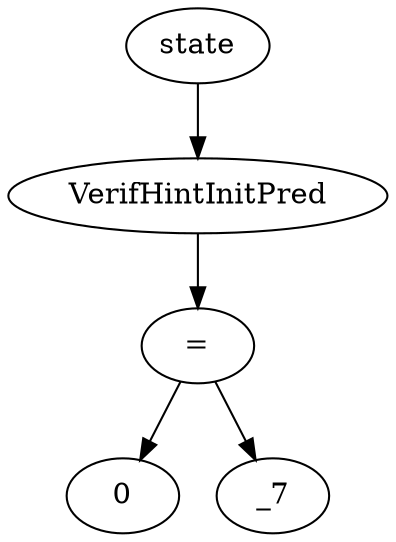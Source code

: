 digraph dag {
0 [label="state"];
1 [label="VerifHintInitPred"];
2 [label="="];
3 [label="0"];
4 [label="_7"];
"0" -> "1"[label=""]
"1" -> "2"[label=""]
"2" -> "4"[label=""]
"2" -> "3"[label=""]
}
